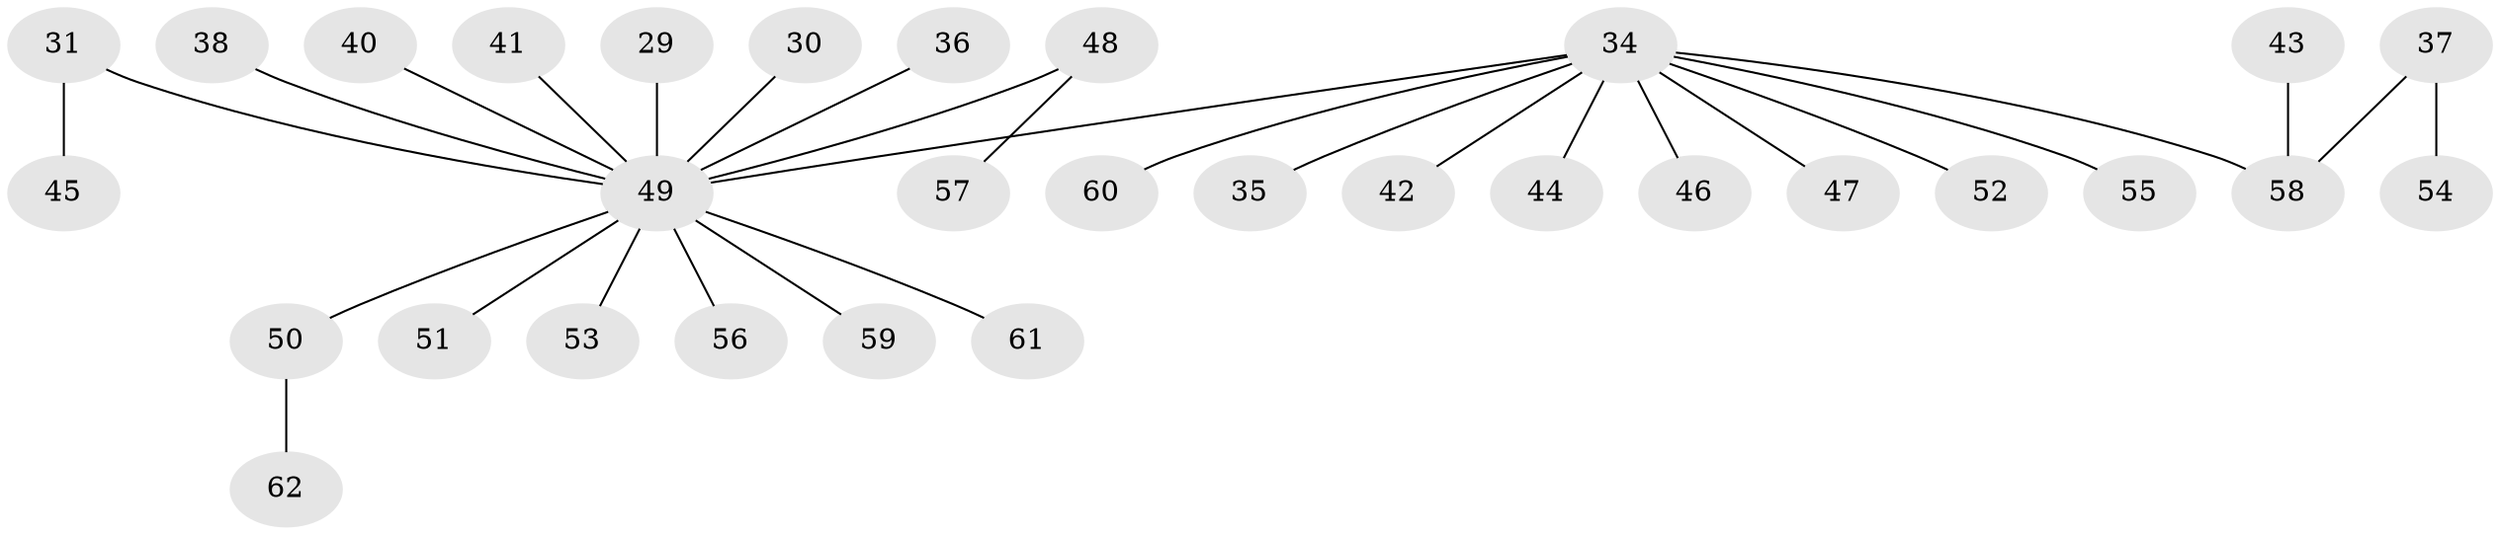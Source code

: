 // original degree distribution, {5: 0.016129032258064516, 18: 0.016129032258064516, 3: 0.11290322580645161, 10: 0.016129032258064516, 4: 0.03225806451612903, 2: 0.1935483870967742, 1: 0.6129032258064516}
// Generated by graph-tools (version 1.1) at 2025/46/03/09/25 04:46:57]
// undirected, 31 vertices, 30 edges
graph export_dot {
graph [start="1"]
  node [color=gray90,style=filled];
  29;
  30;
  31;
  34 [super="+18"];
  35;
  36;
  37;
  38;
  40;
  41;
  42;
  43;
  44;
  45;
  46;
  47;
  48;
  49 [super="+1+11+39+21+22+23+24+28"];
  50;
  51;
  52;
  53;
  54;
  55;
  56;
  57;
  58 [super="+27"];
  59;
  60;
  61;
  62;
  29 -- 49;
  30 -- 49;
  31 -- 45;
  31 -- 49;
  34 -- 55;
  34 -- 35;
  34 -- 42;
  34 -- 44;
  34 -- 46;
  34 -- 47;
  34 -- 52;
  34 -- 60;
  34 -- 49;
  34 -- 58;
  36 -- 49;
  37 -- 54;
  37 -- 58;
  38 -- 49;
  40 -- 49;
  41 -- 49;
  43 -- 58;
  48 -- 57;
  48 -- 49;
  49 -- 53;
  49 -- 50;
  49 -- 51;
  49 -- 56;
  49 -- 59;
  49 -- 61;
  50 -- 62;
}

